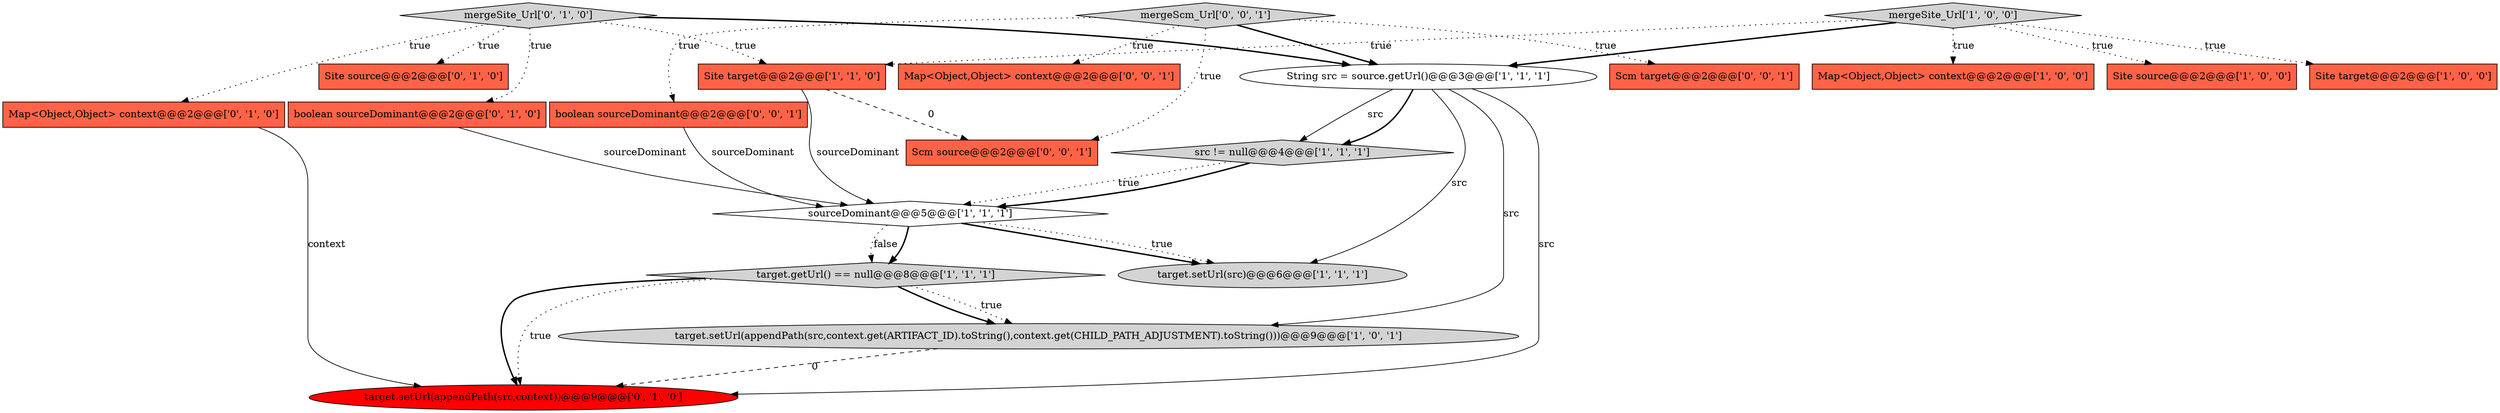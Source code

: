 digraph {
11 [style = filled, label = "target.setUrl(appendPath(src,context))@@@9@@@['0', '1', '0']", fillcolor = red, shape = ellipse image = "AAA1AAABBB2BBB"];
13 [style = filled, label = "Map<Object,Object> context@@@2@@@['0', '1', '0']", fillcolor = tomato, shape = box image = "AAA0AAABBB2BBB"];
10 [style = filled, label = "Site target@@@2@@@['1', '1', '0']", fillcolor = tomato, shape = box image = "AAA0AAABBB1BBB"];
3 [style = filled, label = "Map<Object,Object> context@@@2@@@['1', '0', '0']", fillcolor = tomato, shape = box image = "AAA0AAABBB1BBB"];
2 [style = filled, label = "mergeSite_Url['1', '0', '0']", fillcolor = lightgray, shape = diamond image = "AAA0AAABBB1BBB"];
16 [style = filled, label = "Scm target@@@2@@@['0', '0', '1']", fillcolor = tomato, shape = box image = "AAA0AAABBB3BBB"];
18 [style = filled, label = "mergeScm_Url['0', '0', '1']", fillcolor = lightgray, shape = diamond image = "AAA0AAABBB3BBB"];
9 [style = filled, label = "src != null@@@4@@@['1', '1', '1']", fillcolor = lightgray, shape = diamond image = "AAA0AAABBB1BBB"];
8 [style = filled, label = "String src = source.getUrl()@@@3@@@['1', '1', '1']", fillcolor = white, shape = ellipse image = "AAA0AAABBB1BBB"];
12 [style = filled, label = "boolean sourceDominant@@@2@@@['0', '1', '0']", fillcolor = tomato, shape = box image = "AAA0AAABBB2BBB"];
6 [style = filled, label = "target.getUrl() == null@@@8@@@['1', '1', '1']", fillcolor = lightgray, shape = diamond image = "AAA0AAABBB1BBB"];
14 [style = filled, label = "Site source@@@2@@@['0', '1', '0']", fillcolor = tomato, shape = box image = "AAA0AAABBB2BBB"];
20 [style = filled, label = "Scm source@@@2@@@['0', '0', '1']", fillcolor = tomato, shape = box image = "AAA0AAABBB3BBB"];
0 [style = filled, label = "sourceDominant@@@5@@@['1', '1', '1']", fillcolor = white, shape = diamond image = "AAA0AAABBB1BBB"];
1 [style = filled, label = "target.setUrl(src)@@@6@@@['1', '1', '1']", fillcolor = lightgray, shape = ellipse image = "AAA0AAABBB1BBB"];
5 [style = filled, label = "Site source@@@2@@@['1', '0', '0']", fillcolor = tomato, shape = box image = "AAA0AAABBB1BBB"];
15 [style = filled, label = "mergeSite_Url['0', '1', '0']", fillcolor = lightgray, shape = diamond image = "AAA0AAABBB2BBB"];
17 [style = filled, label = "boolean sourceDominant@@@2@@@['0', '0', '1']", fillcolor = tomato, shape = box image = "AAA0AAABBB3BBB"];
19 [style = filled, label = "Map<Object,Object> context@@@2@@@['0', '0', '1']", fillcolor = tomato, shape = box image = "AAA0AAABBB3BBB"];
7 [style = filled, label = "target.setUrl(appendPath(src,context.get(ARTIFACT_ID).toString(),context.get(CHILD_PATH_ADJUSTMENT).toString()))@@@9@@@['1', '0', '1']", fillcolor = lightgray, shape = ellipse image = "AAA0AAABBB1BBB"];
4 [style = filled, label = "Site target@@@2@@@['1', '0', '0']", fillcolor = tomato, shape = box image = "AAA0AAABBB1BBB"];
2->10 [style = dotted, label="true"];
2->3 [style = dotted, label="true"];
8->9 [style = solid, label="src"];
10->0 [style = solid, label="sourceDominant"];
9->0 [style = dotted, label="true"];
9->0 [style = bold, label=""];
18->16 [style = dotted, label="true"];
0->6 [style = bold, label=""];
0->6 [style = dotted, label="false"];
18->19 [style = dotted, label="true"];
7->11 [style = dashed, label="0"];
15->10 [style = dotted, label="true"];
17->0 [style = solid, label="sourceDominant"];
18->20 [style = dotted, label="true"];
15->14 [style = dotted, label="true"];
13->11 [style = solid, label="context"];
15->13 [style = dotted, label="true"];
12->0 [style = solid, label="sourceDominant"];
0->1 [style = bold, label=""];
6->11 [style = bold, label=""];
2->4 [style = dotted, label="true"];
8->7 [style = solid, label="src"];
8->9 [style = bold, label=""];
6->7 [style = dotted, label="true"];
15->12 [style = dotted, label="true"];
8->11 [style = solid, label="src"];
10->20 [style = dashed, label="0"];
18->8 [style = bold, label=""];
18->17 [style = dotted, label="true"];
8->1 [style = solid, label="src"];
6->11 [style = dotted, label="true"];
6->7 [style = bold, label=""];
2->5 [style = dotted, label="true"];
15->8 [style = bold, label=""];
2->8 [style = bold, label=""];
0->1 [style = dotted, label="true"];
}
